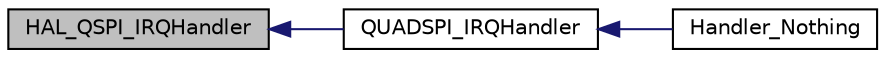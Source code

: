 digraph "HAL_QSPI_IRQHandler"
{
  edge [fontname="Helvetica",fontsize="10",labelfontname="Helvetica",labelfontsize="10"];
  node [fontname="Helvetica",fontsize="10",shape=record];
  rankdir="LR";
  Node12 [label="HAL_QSPI_IRQHandler",height=0.2,width=0.4,color="black", fillcolor="grey75", style="filled", fontcolor="black"];
  Node12 -> Node13 [dir="back",color="midnightblue",fontsize="10",style="solid",fontname="Helvetica"];
  Node13 [label="QUADSPI_IRQHandler",height=0.2,width=0.4,color="black", fillcolor="white", style="filled",URL="$interrupt__handlers_8c.html#a0702d5721ef5079a75ee5799b87293d8"];
  Node13 -> Node14 [dir="back",color="midnightblue",fontsize="10",style="solid",fontname="Helvetica"];
  Node14 [label="Handler_Nothing",height=0.2,width=0.4,color="black", fillcolor="white", style="filled",URL="$default__handlers_8c.html#a2cd00d18ed19287a4a27b951a6b239cb"];
}
